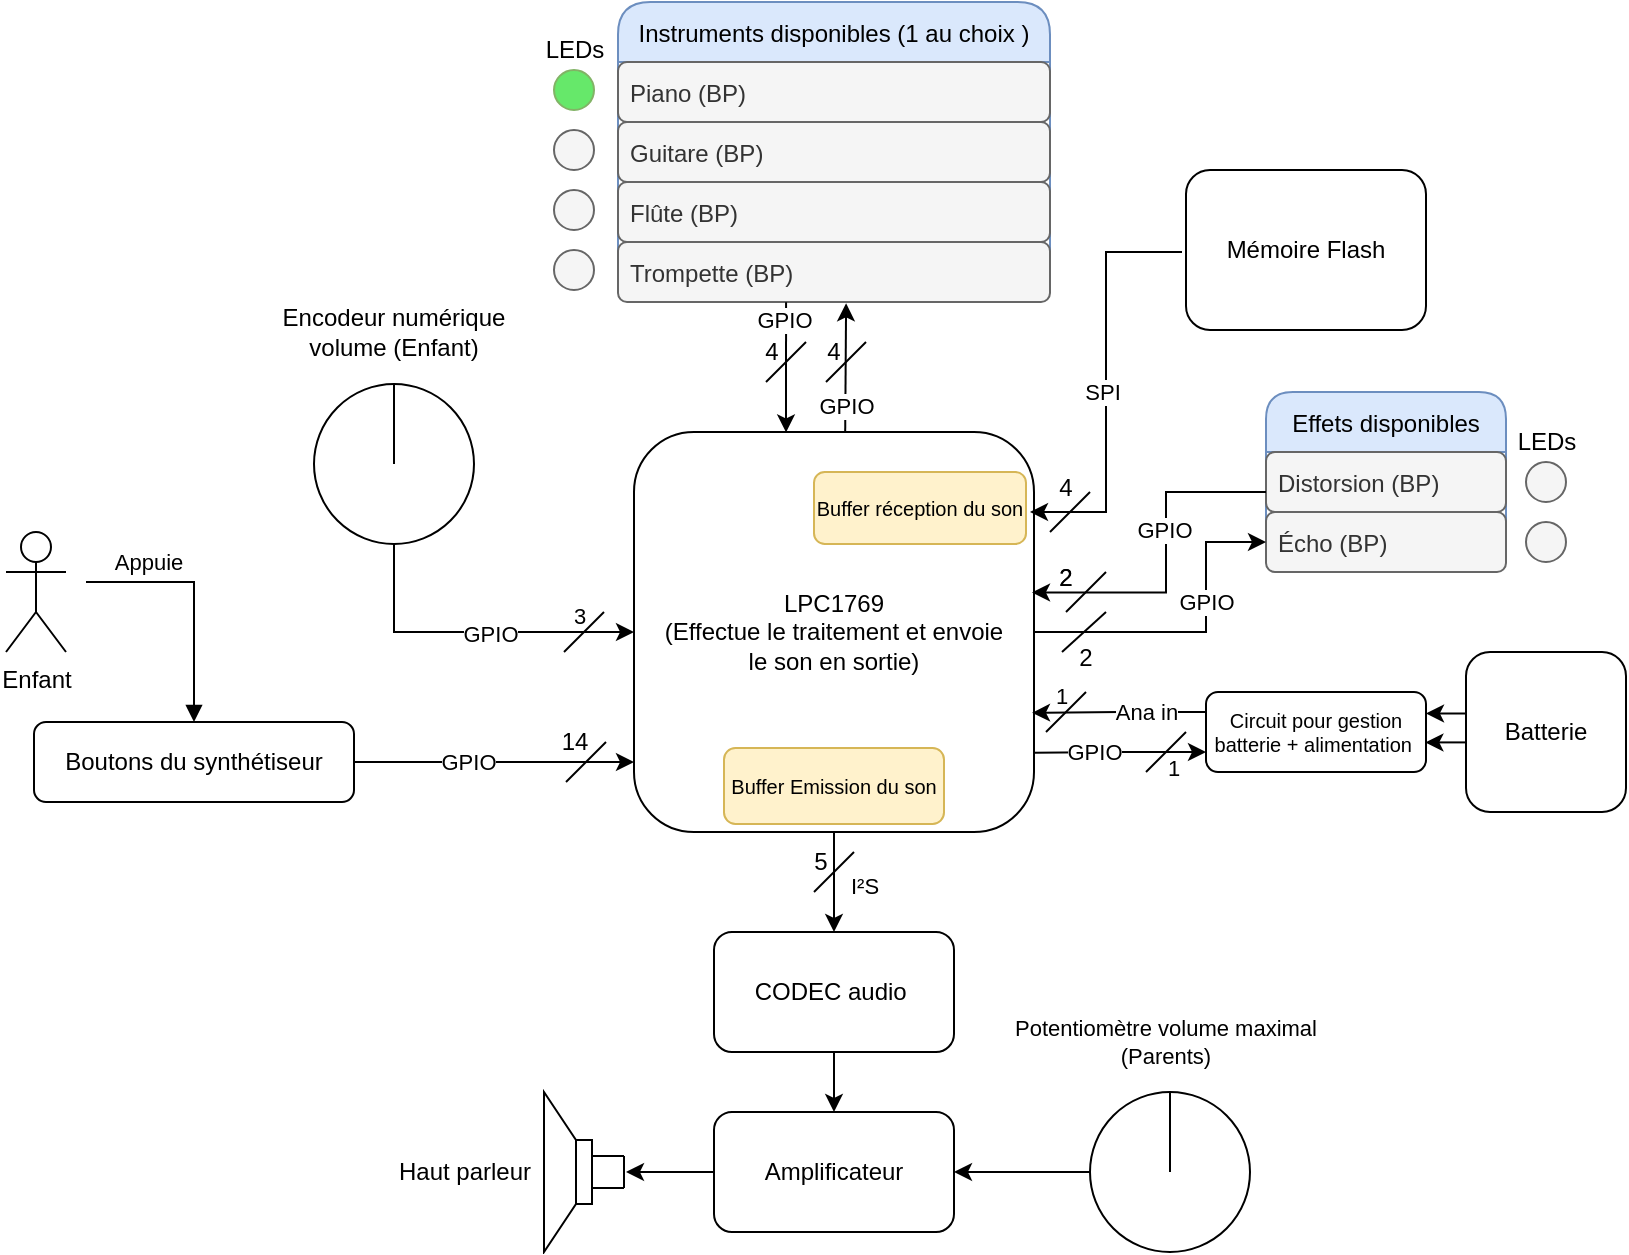 <mxfile version="16.5.1" type="device"><diagram id="HFILvWz2ucrfniaZQ8Wx" name="Page-1"><mxGraphModel dx="494" dy="305" grid="1" gridSize="10" guides="1" tooltips="1" connect="1" arrows="1" fold="1" page="1" pageScale="1" pageWidth="827" pageHeight="1169" math="0" shadow="0"><root><mxCell id="0"/><mxCell id="1" parent="0"/><mxCell id="ucHlunavDvLgQC_jsmi4-66" style="edgeStyle=orthogonalEdgeStyle;rounded=0;orthogonalLoop=1;jettySize=auto;html=1;exitX=0;exitY=0.5;exitDx=0;exitDy=0;entryX=1;entryY=0.5;entryDx=0;entryDy=0;fontSize=11;startArrow=none;startFill=0;endArrow=classic;endFill=1;" parent="1" source="ucHlunavDvLgQC_jsmi4-64" target="3Unlg38p2SABhuE9PMJU-32" edge="1"><mxGeometry relative="1" as="geometry"/></mxCell><mxCell id="ucHlunavDvLgQC_jsmi4-64" value="" style="ellipse;whiteSpace=wrap;html=1;aspect=fixed;fontSize=11;fillColor=none;" parent="1" vertex="1"><mxGeometry x="552" y="580" width="80" height="80" as="geometry"/></mxCell><mxCell id="ucHlunavDvLgQC_jsmi4-56" style="edgeStyle=orthogonalEdgeStyle;rounded=0;orthogonalLoop=1;jettySize=auto;html=1;exitX=0.5;exitY=1;exitDx=0;exitDy=0;entryX=0;entryY=0.5;entryDx=0;entryDy=0;fontSize=11;startArrow=none;startFill=0;endArrow=classic;endFill=1;" parent="1" source="_PSksDa5RFyphcbB2iTZ-4" target="X_dPQhwGVTIrn3kEduS3-2" edge="1"><mxGeometry relative="1" as="geometry"/></mxCell><mxCell id="ucHlunavDvLgQC_jsmi4-57" value="GPIO" style="edgeLabel;html=1;align=center;verticalAlign=middle;resizable=0;points=[];fontSize=11;" parent="ucHlunavDvLgQC_jsmi4-56" vertex="1" connectable="0"><mxGeometry x="0.124" y="-1" relative="1" as="geometry"><mxPoint as="offset"/></mxGeometry></mxCell><mxCell id="_PSksDa5RFyphcbB2iTZ-4" value="" style="ellipse;whiteSpace=wrap;html=1;aspect=fixed;fillColor=none;" parent="1" vertex="1"><mxGeometry x="164" y="226" width="80" height="80" as="geometry"/></mxCell><mxCell id="X_dPQhwGVTIrn3kEduS3-3" style="edgeStyle=orthogonalEdgeStyle;rounded=0;orthogonalLoop=1;jettySize=auto;html=1;" parent="1" source="X_dPQhwGVTIrn3kEduS3-1" edge="1"><mxGeometry relative="1" as="geometry"><mxPoint x="324" y="415" as="targetPoint"/></mxGeometry></mxCell><mxCell id="KrWEHIlIEAcMF0OQLX4Y-6" value="GPIO" style="edgeLabel;html=1;align=center;verticalAlign=middle;resizable=0;points=[];" parent="X_dPQhwGVTIrn3kEduS3-3" vertex="1" connectable="0"><mxGeometry x="-0.191" relative="1" as="geometry"><mxPoint as="offset"/></mxGeometry></mxCell><mxCell id="X_dPQhwGVTIrn3kEduS3-1" value="Boutons du synthétiseur" style="rounded=1;whiteSpace=wrap;html=1;" parent="1" vertex="1"><mxGeometry x="24" y="395" width="160" height="40" as="geometry"/></mxCell><mxCell id="ucHlunavDvLgQC_jsmi4-62" style="edgeStyle=orthogonalEdgeStyle;rounded=0;orthogonalLoop=1;jettySize=auto;html=1;exitX=0.5;exitY=1;exitDx=0;exitDy=0;entryX=0.5;entryY=0;entryDx=0;entryDy=0;fontSize=11;startArrow=none;startFill=0;endArrow=classic;endFill=1;" parent="1" source="X_dPQhwGVTIrn3kEduS3-2" target="3Unlg38p2SABhuE9PMJU-31" edge="1"><mxGeometry relative="1" as="geometry"/></mxCell><mxCell id="X_dPQhwGVTIrn3kEduS3-2" value="LPC1769&lt;br&gt;(Effectue le traitement et envoie&lt;br&gt;le son en sortie)" style="rounded=1;whiteSpace=wrap;html=1;align=center;" parent="1" vertex="1"><mxGeometry x="324" y="250" width="200" height="200" as="geometry"/></mxCell><mxCell id="X_dPQhwGVTIrn3kEduS3-5" value="Instruments disponibles (1 au choix )" style="swimlane;fontStyle=0;childLayout=stackLayout;horizontal=1;startSize=30;horizontalStack=0;resizeParent=1;resizeParentMax=0;resizeLast=0;collapsible=1;marginBottom=0;rounded=1;arcSize=18;fillColor=#dae8fc;strokeColor=#6c8ebf;" parent="1" vertex="1"><mxGeometry x="316" y="35" width="216" height="150" as="geometry"><mxRectangle x="364" y="20" width="50" height="30" as="alternateBounds"/></mxGeometry></mxCell><mxCell id="X_dPQhwGVTIrn3kEduS3-6" value="Piano (BP)" style="text;strokeColor=#666666;fillColor=#f5f5f5;align=left;verticalAlign=middle;spacingLeft=4;spacingRight=4;overflow=hidden;points=[[0,0.5],[1,0.5]];portConstraint=eastwest;rotatable=0;rounded=1;fontColor=#333333;" parent="X_dPQhwGVTIrn3kEduS3-5" vertex="1"><mxGeometry y="30" width="216" height="30" as="geometry"/></mxCell><mxCell id="X_dPQhwGVTIrn3kEduS3-7" value="Guitare (BP)" style="text;strokeColor=#666666;fillColor=#f5f5f5;align=left;verticalAlign=middle;spacingLeft=4;spacingRight=4;overflow=hidden;points=[[0,0.5],[1,0.5]];portConstraint=eastwest;rotatable=0;rounded=1;fontColor=#333333;" parent="X_dPQhwGVTIrn3kEduS3-5" vertex="1"><mxGeometry y="60" width="216" height="30" as="geometry"/></mxCell><mxCell id="X_dPQhwGVTIrn3kEduS3-8" value="Flûte (BP)" style="text;strokeColor=#666666;fillColor=#f5f5f5;align=left;verticalAlign=middle;spacingLeft=4;spacingRight=4;overflow=hidden;points=[[0,0.5],[1,0.5]];portConstraint=eastwest;rotatable=0;rounded=1;fontColor=#333333;" parent="X_dPQhwGVTIrn3kEduS3-5" vertex="1"><mxGeometry y="90" width="216" height="30" as="geometry"/></mxCell><mxCell id="X_dPQhwGVTIrn3kEduS3-9" value="Trompette (BP)" style="text;strokeColor=#666666;fillColor=#f5f5f5;align=left;verticalAlign=middle;spacingLeft=4;spacingRight=4;overflow=hidden;points=[[0,0.5],[1,0.5]];portConstraint=eastwest;rotatable=0;rounded=1;fontColor=#333333;" parent="X_dPQhwGVTIrn3kEduS3-5" vertex="1"><mxGeometry y="120" width="216" height="30" as="geometry"/></mxCell><mxCell id="X_dPQhwGVTIrn3kEduS3-10" value="" style="ellipse;whiteSpace=wrap;html=1;aspect=fixed;rounded=1;fillColor=#66E86A;strokeColor=#82b366;" parent="1" vertex="1"><mxGeometry x="284" y="69" width="20" height="20" as="geometry"/></mxCell><mxCell id="X_dPQhwGVTIrn3kEduS3-12" value="" style="ellipse;whiteSpace=wrap;html=1;aspect=fixed;rounded=1;fillColor=#f5f5f5;fontColor=#333333;strokeColor=#666666;" parent="1" vertex="1"><mxGeometry x="284" y="99" width="20" height="20" as="geometry"/></mxCell><mxCell id="X_dPQhwGVTIrn3kEduS3-13" value="" style="ellipse;whiteSpace=wrap;html=1;aspect=fixed;rounded=1;fillColor=#f5f5f5;strokeColor=#666666;fontColor=#333333;" parent="1" vertex="1"><mxGeometry x="284" y="129" width="20" height="20" as="geometry"/></mxCell><mxCell id="X_dPQhwGVTIrn3kEduS3-14" value="" style="ellipse;whiteSpace=wrap;html=1;aspect=fixed;rounded=1;fillColor=#f5f5f5;strokeColor=#666666;fontColor=#333333;" parent="1" vertex="1"><mxGeometry x="284" y="159" width="20" height="20" as="geometry"/></mxCell><mxCell id="X_dPQhwGVTIrn3kEduS3-22" value="Effets disponibles" style="swimlane;fontStyle=0;childLayout=stackLayout;horizontal=1;startSize=30;horizontalStack=0;resizeParent=1;resizeParentMax=0;resizeLast=0;collapsible=1;marginBottom=0;rounded=1;fillColor=#dae8fc;strokeColor=#6c8ebf;" parent="1" vertex="1"><mxGeometry x="640" y="230" width="120" height="90" as="geometry"/></mxCell><mxCell id="X_dPQhwGVTIrn3kEduS3-23" value="Distorsion (BP)" style="text;strokeColor=#666666;fillColor=#f5f5f5;align=left;verticalAlign=middle;spacingLeft=4;spacingRight=4;overflow=hidden;points=[[0,0.5],[1,0.5]];portConstraint=eastwest;rotatable=0;rounded=1;fontColor=#333333;" parent="X_dPQhwGVTIrn3kEduS3-22" vertex="1"><mxGeometry y="30" width="120" height="30" as="geometry"/></mxCell><mxCell id="X_dPQhwGVTIrn3kEduS3-24" value="Écho (BP)" style="text;strokeColor=#666666;fillColor=#f5f5f5;align=left;verticalAlign=middle;spacingLeft=4;spacingRight=4;overflow=hidden;points=[[0,0.5],[1,0.5]];portConstraint=eastwest;rotatable=0;rounded=1;fontColor=#333333;" parent="X_dPQhwGVTIrn3kEduS3-22" vertex="1"><mxGeometry y="60" width="120" height="30" as="geometry"/></mxCell><mxCell id="X_dPQhwGVTIrn3kEduS3-26" value="" style="ellipse;whiteSpace=wrap;html=1;aspect=fixed;rounded=1;fillColor=#f5f5f5;strokeColor=#666666;fontColor=#333333;" parent="1" vertex="1"><mxGeometry x="770" y="265" width="20" height="20" as="geometry"/></mxCell><mxCell id="X_dPQhwGVTIrn3kEduS3-27" value="" style="ellipse;whiteSpace=wrap;html=1;aspect=fixed;rounded=1;fillColor=#f5f5f5;strokeColor=#666666;fontColor=#333333;" parent="1" vertex="1"><mxGeometry x="770" y="295" width="20" height="20" as="geometry"/></mxCell><mxCell id="ucHlunavDvLgQC_jsmi4-45" style="edgeStyle=orthogonalEdgeStyle;rounded=0;orthogonalLoop=1;jettySize=auto;html=1;exitX=0;exitY=0.384;exitDx=0;exitDy=0;entryX=1;entryY=0.25;entryDx=0;entryDy=0;fontSize=11;endArrow=classic;endFill=1;exitPerimeter=0;" parent="1" source="X_dPQhwGVTIrn3kEduS3-31" target="ucHlunavDvLgQC_jsmi4-44" edge="1"><mxGeometry relative="1" as="geometry"/></mxCell><mxCell id="X_dPQhwGVTIrn3kEduS3-31" value="Batterie" style="rounded=1;whiteSpace=wrap;html=1;" parent="1" vertex="1"><mxGeometry x="740" y="360" width="80" height="80" as="geometry"/></mxCell><mxCell id="X_dPQhwGVTIrn3kEduS3-59" style="edgeStyle=orthogonalEdgeStyle;rounded=0;orthogonalLoop=1;jettySize=auto;html=1;entryX=0.5;entryY=0;entryDx=0;entryDy=0;endArrow=block;endFill=1;" parent="1" edge="1"><mxGeometry relative="1" as="geometry"><mxPoint x="50" y="325" as="sourcePoint"/><mxPoint x="104.0" y="395" as="targetPoint"/><Array as="points"><mxPoint x="104" y="325"/></Array></mxGeometry></mxCell><mxCell id="X_dPQhwGVTIrn3kEduS3-60" value="Appuie" style="edgeLabel;html=1;align=center;verticalAlign=middle;resizable=0;points=[];" parent="X_dPQhwGVTIrn3kEduS3-59" vertex="1" connectable="0"><mxGeometry x="-0.413" relative="1" as="geometry"><mxPoint x="-6" y="-10" as="offset"/></mxGeometry></mxCell><mxCell id="X_dPQhwGVTIrn3kEduS3-58" value="Enfant" style="shape=umlActor;verticalLabelPosition=bottom;verticalAlign=top;html=1;outlineConnect=0;rounded=1;shadow=0;sketch=0;" parent="1" vertex="1"><mxGeometry x="10" y="300" width="30" height="60" as="geometry"/></mxCell><mxCell id="X_dPQhwGVTIrn3kEduS3-61" value="" style="pointerEvents=1;verticalLabelPosition=bottom;shadow=0;dashed=0;align=center;html=1;verticalAlign=top;shape=mxgraph.electrical.electro-mechanical.loudspeaker;rounded=1;sketch=0;rotation=0;direction=west;" parent="1" vertex="1"><mxGeometry x="279" y="580" width="40" height="80" as="geometry"/></mxCell><mxCell id="X_dPQhwGVTIrn3kEduS3-64" value="" style="endArrow=none;html=1;rounded=0;entryX=0;entryY=0.4;entryDx=0;entryDy=0;entryPerimeter=0;exitX=0;exitY=0.6;exitDx=0;exitDy=0;exitPerimeter=0;" parent="1" source="X_dPQhwGVTIrn3kEduS3-61" target="X_dPQhwGVTIrn3kEduS3-61" edge="1"><mxGeometry width="50" height="50" relative="1" as="geometry"><mxPoint x="310" y="560" as="sourcePoint"/><mxPoint x="360" y="510" as="targetPoint"/></mxGeometry></mxCell><mxCell id="_PSksDa5RFyphcbB2iTZ-6" value="Encodeur numérique volume (Enfant)" style="text;html=1;strokeColor=none;fillColor=none;align=center;verticalAlign=middle;whiteSpace=wrap;rounded=0;" parent="1" vertex="1"><mxGeometry x="139" y="185" width="130" height="30" as="geometry"/></mxCell><mxCell id="3Unlg38p2SABhuE9PMJU-4" value="" style="endArrow=none;html=1;rounded=0;" parent="1" edge="1"><mxGeometry width="50" height="50" relative="1" as="geometry"><mxPoint x="390" y="225" as="sourcePoint"/><mxPoint x="410" y="205" as="targetPoint"/></mxGeometry></mxCell><mxCell id="3Unlg38p2SABhuE9PMJU-5" value="4" style="text;html=1;strokeColor=none;fillColor=none;align=center;verticalAlign=middle;whiteSpace=wrap;rounded=0;" parent="1" vertex="1"><mxGeometry x="390" y="205" width="6" height="10" as="geometry"/></mxCell><mxCell id="3Unlg38p2SABhuE9PMJU-7" value="" style="endArrow=classic;html=1;rounded=0;exitX=0.528;exitY=0;exitDx=0;exitDy=0;exitPerimeter=0;entryX=0.528;entryY=1.022;entryDx=0;entryDy=0;entryPerimeter=0;" parent="1" source="X_dPQhwGVTIrn3kEduS3-2" target="X_dPQhwGVTIrn3kEduS3-9" edge="1"><mxGeometry width="50" height="50" relative="1" as="geometry"><mxPoint x="490" y="240" as="sourcePoint"/><mxPoint x="480" y="190" as="targetPoint"/></mxGeometry></mxCell><mxCell id="KrWEHIlIEAcMF0OQLX4Y-4" value="GPIO" style="edgeLabel;html=1;align=center;verticalAlign=middle;resizable=0;points=[];" parent="3Unlg38p2SABhuE9PMJU-7" vertex="1" connectable="0"><mxGeometry x="-0.6" relative="1" as="geometry"><mxPoint as="offset"/></mxGeometry></mxCell><mxCell id="3Unlg38p2SABhuE9PMJU-8" value="" style="endArrow=none;html=1;rounded=0;" parent="1" edge="1"><mxGeometry width="50" height="50" relative="1" as="geometry"><mxPoint x="420" y="225" as="sourcePoint"/><mxPoint x="440" y="205" as="targetPoint"/></mxGeometry></mxCell><mxCell id="3Unlg38p2SABhuE9PMJU-15" style="edgeStyle=orthogonalEdgeStyle;rounded=0;orthogonalLoop=1;jettySize=auto;html=1;entryX=1;entryY=0.5;entryDx=0;entryDy=0;startArrow=classic;startFill=1;endArrow=none;endFill=0;" parent="1" source="X_dPQhwGVTIrn3kEduS3-24" target="X_dPQhwGVTIrn3kEduS3-2" edge="1"><mxGeometry relative="1" as="geometry"><Array as="points"><mxPoint x="610" y="305"/><mxPoint x="610" y="350"/></Array></mxGeometry></mxCell><mxCell id="KrWEHIlIEAcMF0OQLX4Y-2" value="GPIO" style="edgeLabel;html=1;align=center;verticalAlign=middle;resizable=0;points=[];" parent="3Unlg38p2SABhuE9PMJU-15" vertex="1" connectable="0"><mxGeometry x="-0.255" relative="1" as="geometry"><mxPoint as="offset"/></mxGeometry></mxCell><mxCell id="3Unlg38p2SABhuE9PMJU-16" style="edgeStyle=orthogonalEdgeStyle;rounded=0;orthogonalLoop=1;jettySize=auto;html=1;entryX=0.995;entryY=0.401;entryDx=0;entryDy=0;entryPerimeter=0;" parent="1" source="X_dPQhwGVTIrn3kEduS3-23" target="X_dPQhwGVTIrn3kEduS3-2" edge="1"><mxGeometry relative="1" as="geometry"><Array as="points"><mxPoint x="590" y="280"/><mxPoint x="590" y="330"/></Array></mxGeometry></mxCell><mxCell id="KrWEHIlIEAcMF0OQLX4Y-3" value="GPIO" style="edgeLabel;html=1;align=center;verticalAlign=middle;resizable=0;points=[];" parent="3Unlg38p2SABhuE9PMJU-16" vertex="1" connectable="0"><mxGeometry x="-0.177" y="-1" relative="1" as="geometry"><mxPoint as="offset"/></mxGeometry></mxCell><mxCell id="3Unlg38p2SABhuE9PMJU-18" value="" style="endArrow=none;html=1;rounded=0;" parent="1" edge="1"><mxGeometry width="50" height="50" relative="1" as="geometry"><mxPoint x="540" y="340" as="sourcePoint"/><mxPoint x="560" y="320" as="targetPoint"/><Array as="points"/></mxGeometry></mxCell><mxCell id="3Unlg38p2SABhuE9PMJU-19" value="2" style="text;html=1;strokeColor=none;fillColor=none;align=center;verticalAlign=middle;whiteSpace=wrap;rounded=0;" parent="1" vertex="1"><mxGeometry x="532" y="315" width="16" height="15" as="geometry"/></mxCell><mxCell id="3Unlg38p2SABhuE9PMJU-21" value="" style="endArrow=classic;html=1;rounded=0;exitX=0.389;exitY=1.004;exitDx=0;exitDy=0;exitPerimeter=0;entryX=0.38;entryY=0.001;entryDx=0;entryDy=0;entryPerimeter=0;" parent="1" source="X_dPQhwGVTIrn3kEduS3-9" target="X_dPQhwGVTIrn3kEduS3-2" edge="1"><mxGeometry width="50" height="50" relative="1" as="geometry"><mxPoint x="390" y="260" as="sourcePoint"/><mxPoint x="440" y="210" as="targetPoint"/></mxGeometry></mxCell><mxCell id="KrWEHIlIEAcMF0OQLX4Y-5" value="GPIO" style="edgeLabel;html=1;align=center;verticalAlign=middle;resizable=0;points=[];" parent="3Unlg38p2SABhuE9PMJU-21" vertex="1" connectable="0"><mxGeometry x="-0.717" y="-1" relative="1" as="geometry"><mxPoint as="offset"/></mxGeometry></mxCell><mxCell id="3Unlg38p2SABhuE9PMJU-23" value="4" style="text;html=1;strokeColor=none;fillColor=none;align=center;verticalAlign=middle;whiteSpace=wrap;rounded=0;" parent="1" vertex="1"><mxGeometry x="421" y="205" width="6" height="10" as="geometry"/></mxCell><mxCell id="3Unlg38p2SABhuE9PMJU-25" value="" style="endArrow=none;html=1;rounded=0;" parent="1" edge="1"><mxGeometry width="50" height="50" relative="1" as="geometry"><mxPoint x="538" y="360" as="sourcePoint"/><mxPoint x="560" y="340" as="targetPoint"/><Array as="points"/></mxGeometry></mxCell><mxCell id="3Unlg38p2SABhuE9PMJU-26" value="2" style="text;html=1;strokeColor=none;fillColor=none;align=center;verticalAlign=middle;whiteSpace=wrap;rounded=0;" parent="1" vertex="1"><mxGeometry x="532" y="315" width="16" height="15" as="geometry"/></mxCell><mxCell id="3Unlg38p2SABhuE9PMJU-28" value="2" style="text;html=1;strokeColor=none;fillColor=none;align=center;verticalAlign=middle;whiteSpace=wrap;rounded=0;" parent="1" vertex="1"><mxGeometry x="542" y="355" width="16" height="15" as="geometry"/></mxCell><mxCell id="3Unlg38p2SABhuE9PMJU-29" value="" style="endArrow=none;html=1;rounded=0;" parent="1" edge="1"><mxGeometry width="50" height="50" relative="1" as="geometry"><mxPoint x="290" y="425" as="sourcePoint"/><mxPoint x="310" y="405" as="targetPoint"/></mxGeometry></mxCell><mxCell id="3Unlg38p2SABhuE9PMJU-30" value="14" style="text;html=1;align=center;verticalAlign=middle;resizable=0;points=[];autosize=1;strokeColor=none;fillColor=none;" parent="1" vertex="1"><mxGeometry x="279" y="395" width="30" height="20" as="geometry"/></mxCell><mxCell id="3Unlg38p2SABhuE9PMJU-35" style="edgeStyle=orthogonalEdgeStyle;rounded=0;orthogonalLoop=1;jettySize=auto;html=1;entryX=0.5;entryY=0;entryDx=0;entryDy=0;startArrow=none;startFill=0;endArrow=classic;endFill=1;" parent="1" source="3Unlg38p2SABhuE9PMJU-31" target="3Unlg38p2SABhuE9PMJU-32" edge="1"><mxGeometry relative="1" as="geometry"/></mxCell><mxCell id="3Unlg38p2SABhuE9PMJU-31" value="CODEC audio&amp;nbsp;" style="rounded=1;whiteSpace=wrap;html=1;" parent="1" vertex="1"><mxGeometry x="364" y="500" width="120" height="60" as="geometry"/></mxCell><mxCell id="3Unlg38p2SABhuE9PMJU-37" style="edgeStyle=orthogonalEdgeStyle;rounded=0;orthogonalLoop=1;jettySize=auto;html=1;startArrow=none;startFill=0;endArrow=classic;endFill=1;" parent="1" source="3Unlg38p2SABhuE9PMJU-32" edge="1"><mxGeometry relative="1" as="geometry"><mxPoint x="320" y="620" as="targetPoint"/></mxGeometry></mxCell><mxCell id="3Unlg38p2SABhuE9PMJU-32" value="Amplificateur" style="rounded=1;whiteSpace=wrap;html=1;" parent="1" vertex="1"><mxGeometry x="364" y="590" width="120" height="60" as="geometry"/></mxCell><mxCell id="3Unlg38p2SABhuE9PMJU-36" value="Haut parleur" style="text;html=1;align=center;verticalAlign=middle;resizable=0;points=[];autosize=1;strokeColor=none;fillColor=none;" parent="1" vertex="1"><mxGeometry x="199" y="610" width="80" height="20" as="geometry"/></mxCell><mxCell id="xOl0ptHaSeRV_73p5ojN-2" value="" style="endArrow=none;html=1;rounded=0;" parent="1" edge="1"><mxGeometry width="50" height="50" relative="1" as="geometry"><mxPoint x="414" y="480" as="sourcePoint"/><mxPoint x="434" y="460" as="targetPoint"/></mxGeometry></mxCell><mxCell id="xOl0ptHaSeRV_73p5ojN-5" value="5" style="text;html=1;strokeColor=none;fillColor=none;align=center;verticalAlign=middle;whiteSpace=wrap;rounded=0;" parent="1" vertex="1"><mxGeometry x="414" y="460" width="7" height="10" as="geometry"/></mxCell><mxCell id="KrWEHIlIEAcMF0OQLX4Y-10" style="edgeStyle=orthogonalEdgeStyle;rounded=0;orthogonalLoop=1;jettySize=auto;html=1;" parent="1" edge="1"><mxGeometry relative="1" as="geometry"><mxPoint x="598" y="160" as="sourcePoint"/><mxPoint x="522" y="290" as="targetPoint"/><Array as="points"><mxPoint x="560" y="160"/><mxPoint x="560" y="290"/><mxPoint x="522" y="290"/></Array></mxGeometry></mxCell><mxCell id="KrWEHIlIEAcMF0OQLX4Y-15" value="SPI" style="edgeLabel;html=1;align=center;verticalAlign=middle;resizable=0;points=[];" parent="KrWEHIlIEAcMF0OQLX4Y-10" vertex="1" connectable="0"><mxGeometry x="0.108" y="3" relative="1" as="geometry"><mxPoint x="-5" y="-6" as="offset"/></mxGeometry></mxCell><mxCell id="KrWEHIlIEAcMF0OQLX4Y-7" value="Mémoire Flash" style="rounded=1;whiteSpace=wrap;html=1;" parent="1" vertex="1"><mxGeometry x="600" y="119" width="120" height="80" as="geometry"/></mxCell><mxCell id="KrWEHIlIEAcMF0OQLX4Y-11" value="LEDs" style="text;html=1;align=center;verticalAlign=middle;resizable=0;points=[];autosize=1;strokeColor=none;fillColor=none;" parent="1" vertex="1"><mxGeometry x="269" y="49" width="50" height="20" as="geometry"/></mxCell><mxCell id="KrWEHIlIEAcMF0OQLX4Y-12" value="LEDs" style="text;html=1;align=center;verticalAlign=middle;resizable=0;points=[];autosize=1;strokeColor=none;fillColor=none;" parent="1" vertex="1"><mxGeometry x="755" y="245" width="50" height="20" as="geometry"/></mxCell><mxCell id="KrWEHIlIEAcMF0OQLX4Y-13" value="" style="endArrow=none;html=1;rounded=0;" parent="1" edge="1"><mxGeometry width="50" height="50" relative="1" as="geometry"><mxPoint x="532" y="300" as="sourcePoint"/><mxPoint x="552" y="280" as="targetPoint"/></mxGeometry></mxCell><mxCell id="KrWEHIlIEAcMF0OQLX4Y-14" value="4" style="text;html=1;strokeColor=none;fillColor=none;align=center;verticalAlign=middle;whiteSpace=wrap;rounded=0;" parent="1" vertex="1"><mxGeometry x="535" y="270" width="10" height="15" as="geometry"/></mxCell><mxCell id="ucHlunavDvLgQC_jsmi4-47" value="Ana in" style="edgeStyle=orthogonalEdgeStyle;rounded=0;orthogonalLoop=1;jettySize=auto;html=1;exitX=0;exitY=0.25;exitDx=0;exitDy=0;entryX=0.995;entryY=0.702;entryDx=0;entryDy=0;entryPerimeter=0;fontSize=11;endArrow=classic;endFill=1;" parent="1" source="ucHlunavDvLgQC_jsmi4-44" target="X_dPQhwGVTIrn3kEduS3-2" edge="1"><mxGeometry x="-0.314" relative="1" as="geometry"><mxPoint as="offset"/></mxGeometry></mxCell><mxCell id="ucHlunavDvLgQC_jsmi4-48" style="edgeStyle=orthogonalEdgeStyle;rounded=0;orthogonalLoop=1;jettySize=auto;html=1;exitX=0;exitY=0.75;exitDx=0;exitDy=0;entryX=0.999;entryY=0.802;entryDx=0;entryDy=0;entryPerimeter=0;fontSize=11;endArrow=none;endFill=0;startArrow=classic;startFill=1;" parent="1" source="ucHlunavDvLgQC_jsmi4-44" target="X_dPQhwGVTIrn3kEduS3-2" edge="1"><mxGeometry relative="1" as="geometry"/></mxCell><mxCell id="ucHlunavDvLgQC_jsmi4-53" value="GPIO" style="edgeLabel;html=1;align=center;verticalAlign=middle;resizable=0;points=[];fontSize=11;" parent="ucHlunavDvLgQC_jsmi4-48" vertex="1" connectable="0"><mxGeometry x="0.416" relative="1" as="geometry"><mxPoint x="5" y="-1" as="offset"/></mxGeometry></mxCell><mxCell id="ucHlunavDvLgQC_jsmi4-44" value="&lt;font size=&quot;1&quot;&gt;Circuit pour gestion batterie + alimentation&amp;nbsp;&lt;/font&gt;" style="rounded=1;whiteSpace=wrap;html=1;fontSize=6;" parent="1" vertex="1"><mxGeometry x="610" y="380" width="110" height="40" as="geometry"/></mxCell><mxCell id="ucHlunavDvLgQC_jsmi4-46" style="edgeStyle=orthogonalEdgeStyle;rounded=0;orthogonalLoop=1;jettySize=auto;html=1;exitX=-0.003;exitY=0.565;exitDx=0;exitDy=0;entryX=0.997;entryY=0.626;entryDx=0;entryDy=0;fontSize=11;endArrow=classic;endFill=1;exitPerimeter=0;entryPerimeter=0;" parent="1" source="X_dPQhwGVTIrn3kEduS3-31" target="ucHlunavDvLgQC_jsmi4-44" edge="1"><mxGeometry relative="1" as="geometry"><mxPoint x="690" y="405.36" as="sourcePoint"/><mxPoint x="678" y="404.64" as="targetPoint"/></mxGeometry></mxCell><mxCell id="ucHlunavDvLgQC_jsmi4-49" value="" style="endArrow=none;html=1;rounded=0;fontSize=11;" parent="1" edge="1"><mxGeometry width="50" height="50" relative="1" as="geometry"><mxPoint x="530" y="400" as="sourcePoint"/><mxPoint x="550" y="380" as="targetPoint"/></mxGeometry></mxCell><mxCell id="ucHlunavDvLgQC_jsmi4-50" value="" style="endArrow=none;html=1;rounded=0;fontSize=11;" parent="1" edge="1"><mxGeometry width="50" height="50" relative="1" as="geometry"><mxPoint x="580" y="420" as="sourcePoint"/><mxPoint x="600" y="400" as="targetPoint"/></mxGeometry></mxCell><mxCell id="ucHlunavDvLgQC_jsmi4-51" value="1" style="text;html=1;strokeColor=none;fillColor=none;align=center;verticalAlign=middle;whiteSpace=wrap;rounded=0;fontSize=11;" parent="1" vertex="1"><mxGeometry x="533" y="377" width="10" height="10" as="geometry"/></mxCell><mxCell id="ucHlunavDvLgQC_jsmi4-52" value="1" style="text;html=1;strokeColor=none;fillColor=none;align=center;verticalAlign=middle;whiteSpace=wrap;rounded=0;fontSize=11;" parent="1" vertex="1"><mxGeometry x="589" y="413" width="10" height="10" as="geometry"/></mxCell><mxCell id="ucHlunavDvLgQC_jsmi4-55" value="" style="endArrow=none;html=1;rounded=0;fontSize=11;entryX=0.5;entryY=0;entryDx=0;entryDy=0;" parent="1" target="_PSksDa5RFyphcbB2iTZ-4" edge="1"><mxGeometry width="50" height="50" relative="1" as="geometry"><mxPoint x="204" y="266" as="sourcePoint"/><mxPoint x="229" y="241" as="targetPoint"/></mxGeometry></mxCell><mxCell id="ucHlunavDvLgQC_jsmi4-58" value="" style="endArrow=none;html=1;rounded=0;fontSize=11;" parent="1" edge="1"><mxGeometry width="50" height="50" relative="1" as="geometry"><mxPoint x="289" y="360" as="sourcePoint"/><mxPoint x="309" y="340" as="targetPoint"/></mxGeometry></mxCell><mxCell id="ucHlunavDvLgQC_jsmi4-59" value="3" style="text;html=1;strokeColor=none;fillColor=none;align=center;verticalAlign=middle;whiteSpace=wrap;rounded=0;fontSize=11;" parent="1" vertex="1"><mxGeometry x="294" y="334" width="6" height="15" as="geometry"/></mxCell><mxCell id="ucHlunavDvLgQC_jsmi4-63" value="I²S" style="text;html=1;align=center;verticalAlign=middle;resizable=0;points=[];autosize=1;strokeColor=none;fillColor=none;fontSize=11;" parent="1" vertex="1"><mxGeometry x="424" y="467" width="30" height="20" as="geometry"/></mxCell><mxCell id="ucHlunavDvLgQC_jsmi4-65" value="" style="endArrow=none;html=1;rounded=0;fontSize=11;entryX=0.5;entryY=0;entryDx=0;entryDy=0;" parent="1" target="ucHlunavDvLgQC_jsmi4-64" edge="1"><mxGeometry width="50" height="50" relative="1" as="geometry"><mxPoint x="592" y="620" as="sourcePoint"/><mxPoint x="617" y="595" as="targetPoint"/></mxGeometry></mxCell><mxCell id="ucHlunavDvLgQC_jsmi4-67" value="Potentiomètre volume maximal&lt;br&gt;(Parents)" style="text;html=1;strokeColor=none;fillColor=none;align=center;verticalAlign=middle;whiteSpace=wrap;rounded=0;fontSize=11;" parent="1" vertex="1"><mxGeometry x="510" y="540" width="160" height="30" as="geometry"/></mxCell><mxCell id="A1sAYR1y0XM-K2TbzhdR-1" value="&lt;font style=&quot;font-size: 10px&quot;&gt;Buffer Emission du son&lt;/font&gt;" style="rounded=1;whiteSpace=wrap;html=1;fillColor=#fff2cc;strokeColor=#d6b656;" vertex="1" parent="1"><mxGeometry x="369" y="408" width="110" height="38" as="geometry"/></mxCell><mxCell id="A1sAYR1y0XM-K2TbzhdR-2" value="&lt;font style=&quot;font-size: 10px&quot;&gt;Buffer réception du son&lt;/font&gt;" style="rounded=1;whiteSpace=wrap;html=1;fillColor=#fff2cc;strokeColor=#d6b656;" vertex="1" parent="1"><mxGeometry x="414" y="270" width="106" height="36" as="geometry"/></mxCell></root></mxGraphModel></diagram></mxfile>